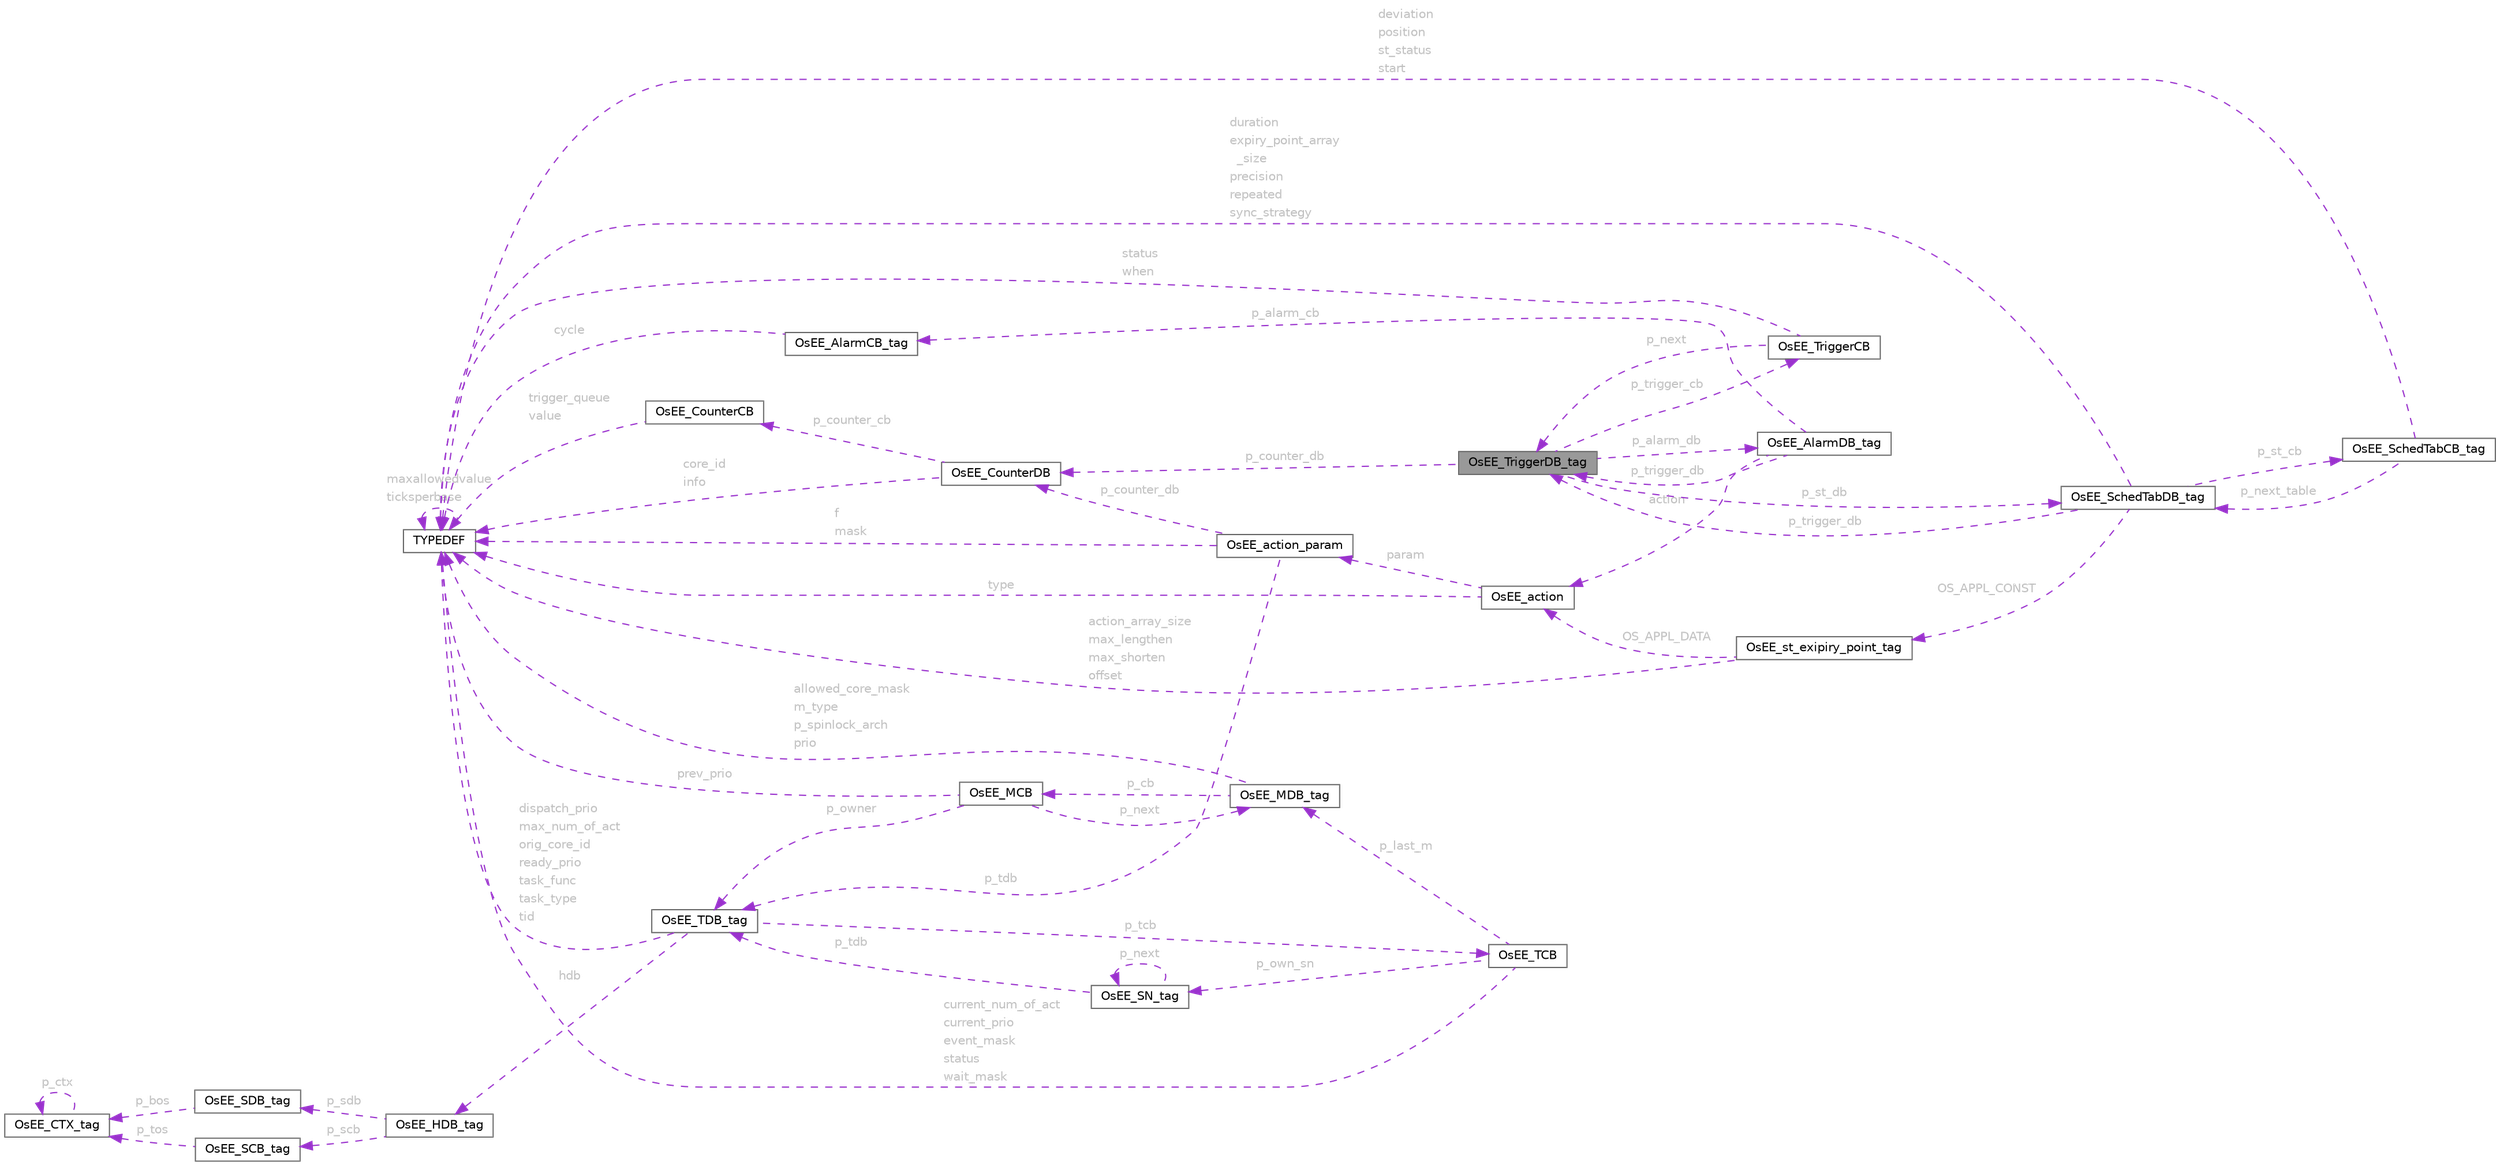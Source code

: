 digraph "OsEE_TriggerDB_tag"
{
 // LATEX_PDF_SIZE
  bgcolor="transparent";
  edge [fontname=Helvetica,fontsize=10,labelfontname=Helvetica,labelfontsize=10];
  node [fontname=Helvetica,fontsize=10,shape=box,height=0.2,width=0.4];
  rankdir="LR";
  Node1 [id="Node000001",label="OsEE_TriggerDB_tag",height=0.2,width=0.4,color="gray40", fillcolor="grey60", style="filled", fontcolor="black",tooltip="Trigger Descriptor Block is the elemnt containing the information of Alarms and Schedule Tables."];
  Node2 -> Node1 [id="edge46_Node000001_Node000002",dir="back",color="darkorchid3",style="dashed",tooltip=" ",label=<<TABLE CELLBORDER="0" BORDER="0"><TR><TD VALIGN="top" ALIGN="LEFT" CELLPADDING="1" CELLSPACING="0">p_trigger_cb</TD></TR>
</TABLE>> ,fontcolor="grey" ];
  Node2 [id="Node000002",label="OsEE_TriggerCB",height=0.2,width=0.4,color="gray40", fillcolor="white", style="filled",URL="$structOsEE__TriggerCB.html",tooltip="The Trigger Countrol Block is the element in the trigger queue that records when the next trigger is ..."];
  Node1 -> Node2 [id="edge47_Node000002_Node000001",dir="back",color="darkorchid3",style="dashed",tooltip=" ",label=<<TABLE CELLBORDER="0" BORDER="0"><TR><TD VALIGN="top" ALIGN="LEFT" CELLPADDING="1" CELLSPACING="0">p_next</TD></TR>
</TABLE>> ,fontcolor="grey" ];
  Node3 -> Node2 [id="edge48_Node000002_Node000003",dir="back",color="darkorchid3",style="dashed",tooltip=" ",label=<<TABLE CELLBORDER="0" BORDER="0"><TR><TD VALIGN="top" ALIGN="LEFT" CELLPADDING="1" CELLSPACING="0">status</TD></TR>
<TR><TD VALIGN="top" ALIGN="LEFT" CELLPADDING="1" CELLSPACING="0">when</TD></TR>
</TABLE>> ,fontcolor="grey" ];
  Node3 [id="Node000003",label="TYPEDEF",height=0.2,width=0.4,color="gray40", fillcolor="white", style="filled",URL="$structTYPEDEF.html",tooltip="The AlarmBaseType stores information about a counter."];
  Node3 -> Node3 [id="edge49_Node000003_Node000003",dir="back",color="darkorchid3",style="dashed",tooltip=" ",label=<<TABLE CELLBORDER="0" BORDER="0"><TR><TD VALIGN="top" ALIGN="LEFT" CELLPADDING="1" CELLSPACING="0">maxallowedvalue</TD></TR>
<TR><TD VALIGN="top" ALIGN="LEFT" CELLPADDING="1" CELLSPACING="0">ticksperbase</TD></TR>
</TABLE>> ,fontcolor="grey" ];
  Node4 -> Node1 [id="edge50_Node000001_Node000004",dir="back",color="darkorchid3",style="dashed",tooltip=" ",label=<<TABLE CELLBORDER="0" BORDER="0"><TR><TD VALIGN="top" ALIGN="LEFT" CELLPADDING="1" CELLSPACING="0">p_counter_db</TD></TR>
</TABLE>> ,fontcolor="grey" ];
  Node4 [id="Node000004",label="OsEE_CounterDB",height=0.2,width=0.4,color="gray40", fillcolor="white", style="filled",URL="$structOsEE__CounterDB.html",tooltip="Counter descriptor block."];
  Node5 -> Node4 [id="edge51_Node000004_Node000005",dir="back",color="darkorchid3",style="dashed",tooltip=" ",label=<<TABLE CELLBORDER="0" BORDER="0"><TR><TD VALIGN="top" ALIGN="LEFT" CELLPADDING="1" CELLSPACING="0">p_counter_cb</TD></TR>
</TABLE>> ,fontcolor="grey" ];
  Node5 [id="Node000005",label="OsEE_CounterCB",height=0.2,width=0.4,color="gray40", fillcolor="white", style="filled",URL="$structOsEE__CounterCB.html",tooltip="Counter Control Block."];
  Node3 -> Node5 [id="edge52_Node000005_Node000003",dir="back",color="darkorchid3",style="dashed",tooltip=" ",label=<<TABLE CELLBORDER="0" BORDER="0"><TR><TD VALIGN="top" ALIGN="LEFT" CELLPADDING="1" CELLSPACING="0">trigger_queue</TD></TR>
<TR><TD VALIGN="top" ALIGN="LEFT" CELLPADDING="1" CELLSPACING="0">value</TD></TR>
</TABLE>> ,fontcolor="grey" ];
  Node3 -> Node4 [id="edge53_Node000004_Node000003",dir="back",color="darkorchid3",style="dashed",tooltip=" ",label=<<TABLE CELLBORDER="0" BORDER="0"><TR><TD VALIGN="top" ALIGN="LEFT" CELLPADDING="1" CELLSPACING="0">core_id</TD></TR>
<TR><TD VALIGN="top" ALIGN="LEFT" CELLPADDING="1" CELLSPACING="0">info</TD></TR>
</TABLE>> ,fontcolor="grey" ];
  Node6 -> Node1 [id="edge54_Node000001_Node000006",dir="back",color="darkorchid3",style="dashed",tooltip=" ",label=<<TABLE CELLBORDER="0" BORDER="0"><TR><TD VALIGN="top" ALIGN="LEFT" CELLPADDING="1" CELLSPACING="0">p_alarm_db</TD></TR>
</TABLE>> ,fontcolor="grey" ];
  Node6 [id="Node000006",label="OsEE_AlarmDB_tag",height=0.2,width=0.4,color="gray40", fillcolor="white", style="filled",URL="$structOsEE__AlarmDB__tag.html",tooltip="Alarm descriptor block."];
  Node7 -> Node6 [id="edge55_Node000006_Node000007",dir="back",color="darkorchid3",style="dashed",tooltip=" ",label=<<TABLE CELLBORDER="0" BORDER="0"><TR><TD VALIGN="top" ALIGN="LEFT" CELLPADDING="1" CELLSPACING="0">p_alarm_cb</TD></TR>
</TABLE>> ,fontcolor="grey" ];
  Node7 [id="Node000007",label="OsEE_AlarmCB_tag",height=0.2,width=0.4,color="gray40", fillcolor="white", style="filled",URL="$structOsEE__AlarmCB__tag.html",tooltip="Alarm Control Block."];
  Node3 -> Node7 [id="edge56_Node000007_Node000003",dir="back",color="darkorchid3",style="dashed",tooltip=" ",label=<<TABLE CELLBORDER="0" BORDER="0"><TR><TD VALIGN="top" ALIGN="LEFT" CELLPADDING="1" CELLSPACING="0">cycle</TD></TR>
</TABLE>> ,fontcolor="grey" ];
  Node1 -> Node6 [id="edge57_Node000006_Node000001",dir="back",color="darkorchid3",style="dashed",tooltip=" ",label=<<TABLE CELLBORDER="0" BORDER="0"><TR><TD VALIGN="top" ALIGN="LEFT" CELLPADDING="1" CELLSPACING="0">p_trigger_db</TD></TR>
</TABLE>> ,fontcolor="grey" ];
  Node8 -> Node6 [id="edge58_Node000006_Node000008",dir="back",color="darkorchid3",style="dashed",tooltip=" ",label=<<TABLE CELLBORDER="0" BORDER="0"><TR><TD VALIGN="top" ALIGN="LEFT" CELLPADDING="1" CELLSPACING="0">action</TD></TR>
</TABLE>> ,fontcolor="grey" ];
  Node8 [id="Node000008",label="OsEE_action",height=0.2,width=0.4,color="gray40", fillcolor="white", style="filled",URL="$structOsEE__action.html",tooltip="Notification data structure for Alarms and Schedule Tables."];
  Node9 -> Node8 [id="edge59_Node000008_Node000009",dir="back",color="darkorchid3",style="dashed",tooltip=" ",label=<<TABLE CELLBORDER="0" BORDER="0"><TR><TD VALIGN="top" ALIGN="LEFT" CELLPADDING="1" CELLSPACING="0">param</TD></TR>
</TABLE>> ,fontcolor="grey" ];
  Node9 [id="Node000009",label="OsEE_action_param",height=0.2,width=0.4,color="gray40", fillcolor="white", style="filled",URL="$structOsEE__action__param.html",tooltip="Parameters of an Alarm/Schedule Table expiration (function callback, task, event mask,..."];
  Node3 -> Node9 [id="edge60_Node000009_Node000003",dir="back",color="darkorchid3",style="dashed",tooltip=" ",label=<<TABLE CELLBORDER="0" BORDER="0"><TR><TD VALIGN="top" ALIGN="LEFT" CELLPADDING="1" CELLSPACING="0">f</TD></TR>
<TR><TD VALIGN="top" ALIGN="LEFT" CELLPADDING="1" CELLSPACING="0">mask</TD></TR>
</TABLE>> ,fontcolor="grey" ];
  Node10 -> Node9 [id="edge61_Node000009_Node000010",dir="back",color="darkorchid3",style="dashed",tooltip=" ",label=<<TABLE CELLBORDER="0" BORDER="0"><TR><TD VALIGN="top" ALIGN="LEFT" CELLPADDING="1" CELLSPACING="0">p_tdb</TD></TR>
</TABLE>> ,fontcolor="grey" ];
  Node10 [id="Node000010",label="OsEE_TDB_tag",height=0.2,width=0.4,color="gray40", fillcolor="white", style="filled",URL="$structOsEE__TDB__tag.html",tooltip="The Task Descriptor Block."];
  Node11 -> Node10 [id="edge62_Node000010_Node000011",dir="back",color="darkorchid3",style="dashed",tooltip=" ",label=<<TABLE CELLBORDER="0" BORDER="0"><TR><TD VALIGN="top" ALIGN="LEFT" CELLPADDING="1" CELLSPACING="0">hdb</TD></TR>
</TABLE>> ,fontcolor="grey" ];
  Node11 [id="Node000011",label="OsEE_HDB_tag",height=0.2,width=0.4,color="gray40", fillcolor="white", style="filled",URL="$structOsEE__HDB__tag.html",tooltip="HAL (Task) Descriptor block."];
  Node12 -> Node11 [id="edge63_Node000011_Node000012",dir="back",color="darkorchid3",style="dashed",tooltip=" ",label=<<TABLE CELLBORDER="0" BORDER="0"><TR><TD VALIGN="top" ALIGN="LEFT" CELLPADDING="1" CELLSPACING="0">p_sdb</TD></TR>
</TABLE>> ,fontcolor="grey" ];
  Node12 [id="Node000012",label="OsEE_SDB_tag",height=0.2,width=0.4,color="gray40", fillcolor="white", style="filled",URL="$structOsEE__SDB__tag.html",tooltip="Stack Descriptor Block."];
  Node13 -> Node12 [id="edge64_Node000012_Node000013",dir="back",color="darkorchid3",style="dashed",tooltip=" ",label=<<TABLE CELLBORDER="0" BORDER="0"><TR><TD VALIGN="top" ALIGN="LEFT" CELLPADDING="1" CELLSPACING="0">p_bos</TD></TR>
</TABLE>> ,fontcolor="grey" ];
  Node13 [id="Node000013",label="OsEE_CTX_tag",height=0.2,width=0.4,color="gray40", fillcolor="white", style="filled",URL="$structOsEE__CTX__tag.html",tooltip="Context block, storing register values."];
  Node13 -> Node13 [id="edge65_Node000013_Node000013",dir="back",color="darkorchid3",style="dashed",tooltip=" ",label=<<TABLE CELLBORDER="0" BORDER="0"><TR><TD VALIGN="top" ALIGN="LEFT" CELLPADDING="1" CELLSPACING="0">p_ctx</TD></TR>
</TABLE>> ,fontcolor="grey" ];
  Node14 -> Node11 [id="edge66_Node000011_Node000014",dir="back",color="darkorchid3",style="dashed",tooltip=" ",label=<<TABLE CELLBORDER="0" BORDER="0"><TR><TD VALIGN="top" ALIGN="LEFT" CELLPADDING="1" CELLSPACING="0">p_scb</TD></TR>
</TABLE>> ,fontcolor="grey" ];
  Node14 [id="Node000014",label="OsEE_SCB_tag",height=0.2,width=0.4,color="gray40", fillcolor="white", style="filled",URL="$structOsEE__SCB__tag.html",tooltip="Stack Control Block: contains runtime information about the stack."];
  Node13 -> Node14 [id="edge67_Node000014_Node000013",dir="back",color="darkorchid3",style="dashed",tooltip=" ",label=<<TABLE CELLBORDER="0" BORDER="0"><TR><TD VALIGN="top" ALIGN="LEFT" CELLPADDING="1" CELLSPACING="0">p_tos</TD></TR>
</TABLE>> ,fontcolor="grey" ];
  Node15 -> Node10 [id="edge68_Node000010_Node000015",dir="back",color="darkorchid3",style="dashed",tooltip=" ",label=<<TABLE CELLBORDER="0" BORDER="0"><TR><TD VALIGN="top" ALIGN="LEFT" CELLPADDING="1" CELLSPACING="0">p_tcb</TD></TR>
</TABLE>> ,fontcolor="grey" ];
  Node15 [id="Node000015",label="OsEE_TCB",height=0.2,width=0.4,color="gray40", fillcolor="white", style="filled",URL="$structOsEE__TCB.html",tooltip="The Task Control Block."];
  Node3 -> Node15 [id="edge69_Node000015_Node000003",dir="back",color="darkorchid3",style="dashed",tooltip=" ",label=<<TABLE CELLBORDER="0" BORDER="0"><TR><TD VALIGN="top" ALIGN="LEFT" CELLPADDING="1" CELLSPACING="0">current_num_of_act</TD></TR>
<TR><TD VALIGN="top" ALIGN="LEFT" CELLPADDING="1" CELLSPACING="0">current_prio</TD></TR>
<TR><TD VALIGN="top" ALIGN="LEFT" CELLPADDING="1" CELLSPACING="0">event_mask</TD></TR>
<TR><TD VALIGN="top" ALIGN="LEFT" CELLPADDING="1" CELLSPACING="0">status</TD></TR>
<TR><TD VALIGN="top" ALIGN="LEFT" CELLPADDING="1" CELLSPACING="0">wait_mask</TD></TR>
</TABLE>> ,fontcolor="grey" ];
  Node16 -> Node15 [id="edge70_Node000015_Node000016",dir="back",color="darkorchid3",style="dashed",tooltip=" ",label=<<TABLE CELLBORDER="0" BORDER="0"><TR><TD VALIGN="top" ALIGN="LEFT" CELLPADDING="1" CELLSPACING="0">p_last_m</TD></TR>
</TABLE>> ,fontcolor="grey" ];
  Node16 [id="Node000016",label="OsEE_MDB_tag",height=0.2,width=0.4,color="gray40", fillcolor="white", style="filled",URL="$structOsEE__MDB__tag.html",tooltip="Mutual exclusion descriptor block."];
  Node17 -> Node16 [id="edge71_Node000016_Node000017",dir="back",color="darkorchid3",style="dashed",tooltip=" ",label=<<TABLE CELLBORDER="0" BORDER="0"><TR><TD VALIGN="top" ALIGN="LEFT" CELLPADDING="1" CELLSPACING="0">p_cb</TD></TR>
</TABLE>> ,fontcolor="grey" ];
  Node17 [id="Node000017",label="OsEE_MCB",height=0.2,width=0.4,color="gray40", fillcolor="white", style="filled",URL="$structOsEE__MCB.html",tooltip="Mutual exclusion control block."];
  Node16 -> Node17 [id="edge72_Node000017_Node000016",dir="back",color="darkorchid3",style="dashed",tooltip=" ",label=<<TABLE CELLBORDER="0" BORDER="0"><TR><TD VALIGN="top" ALIGN="LEFT" CELLPADDING="1" CELLSPACING="0">p_next</TD></TR>
</TABLE>> ,fontcolor="grey" ];
  Node3 -> Node17 [id="edge73_Node000017_Node000003",dir="back",color="darkorchid3",style="dashed",tooltip=" ",label=<<TABLE CELLBORDER="0" BORDER="0"><TR><TD VALIGN="top" ALIGN="LEFT" CELLPADDING="1" CELLSPACING="0">prev_prio</TD></TR>
</TABLE>> ,fontcolor="grey" ];
  Node10 -> Node17 [id="edge74_Node000017_Node000010",dir="back",color="darkorchid3",style="dashed",tooltip=" ",label=<<TABLE CELLBORDER="0" BORDER="0"><TR><TD VALIGN="top" ALIGN="LEFT" CELLPADDING="1" CELLSPACING="0">p_owner</TD></TR>
</TABLE>> ,fontcolor="grey" ];
  Node3 -> Node16 [id="edge75_Node000016_Node000003",dir="back",color="darkorchid3",style="dashed",tooltip=" ",label=<<TABLE CELLBORDER="0" BORDER="0"><TR><TD VALIGN="top" ALIGN="LEFT" CELLPADDING="1" CELLSPACING="0">allowed_core_mask</TD></TR>
<TR><TD VALIGN="top" ALIGN="LEFT" CELLPADDING="1" CELLSPACING="0">m_type</TD></TR>
<TR><TD VALIGN="top" ALIGN="LEFT" CELLPADDING="1" CELLSPACING="0">p_spinlock_arch</TD></TR>
<TR><TD VALIGN="top" ALIGN="LEFT" CELLPADDING="1" CELLSPACING="0">prio</TD></TR>
</TABLE>> ,fontcolor="grey" ];
  Node18 -> Node15 [id="edge76_Node000015_Node000018",dir="back",color="darkorchid3",style="dashed",tooltip=" ",label=<<TABLE CELLBORDER="0" BORDER="0"><TR><TD VALIGN="top" ALIGN="LEFT" CELLPADDING="1" CELLSPACING="0">p_own_sn</TD></TR>
</TABLE>> ,fontcolor="grey" ];
  Node18 [id="Node000018",label="OsEE_SN_tag",height=0.2,width=0.4,color="gray40", fillcolor="white", style="filled",URL="$structOsEE__SN__tag.html",tooltip="Scheduler node data structure."];
  Node18 -> Node18 [id="edge77_Node000018_Node000018",dir="back",color="darkorchid3",style="dashed",tooltip=" ",label=<<TABLE CELLBORDER="0" BORDER="0"><TR><TD VALIGN="top" ALIGN="LEFT" CELLPADDING="1" CELLSPACING="0">p_next</TD></TR>
</TABLE>> ,fontcolor="grey" ];
  Node10 -> Node18 [id="edge78_Node000018_Node000010",dir="back",color="darkorchid3",style="dashed",tooltip=" ",label=<<TABLE CELLBORDER="0" BORDER="0"><TR><TD VALIGN="top" ALIGN="LEFT" CELLPADDING="1" CELLSPACING="0">p_tdb</TD></TR>
</TABLE>> ,fontcolor="grey" ];
  Node3 -> Node10 [id="edge79_Node000010_Node000003",dir="back",color="darkorchid3",style="dashed",tooltip=" ",label=<<TABLE CELLBORDER="0" BORDER="0"><TR><TD VALIGN="top" ALIGN="LEFT" CELLPADDING="1" CELLSPACING="0">dispatch_prio</TD></TR>
<TR><TD VALIGN="top" ALIGN="LEFT" CELLPADDING="1" CELLSPACING="0">max_num_of_act</TD></TR>
<TR><TD VALIGN="top" ALIGN="LEFT" CELLPADDING="1" CELLSPACING="0">orig_core_id</TD></TR>
<TR><TD VALIGN="top" ALIGN="LEFT" CELLPADDING="1" CELLSPACING="0">ready_prio</TD></TR>
<TR><TD VALIGN="top" ALIGN="LEFT" CELLPADDING="1" CELLSPACING="0">task_func</TD></TR>
<TR><TD VALIGN="top" ALIGN="LEFT" CELLPADDING="1" CELLSPACING="0">task_type</TD></TR>
<TR><TD VALIGN="top" ALIGN="LEFT" CELLPADDING="1" CELLSPACING="0">tid</TD></TR>
</TABLE>> ,fontcolor="grey" ];
  Node4 -> Node9 [id="edge80_Node000009_Node000004",dir="back",color="darkorchid3",style="dashed",tooltip=" ",label=<<TABLE CELLBORDER="0" BORDER="0"><TR><TD VALIGN="top" ALIGN="LEFT" CELLPADDING="1" CELLSPACING="0">p_counter_db</TD></TR>
</TABLE>> ,fontcolor="grey" ];
  Node3 -> Node8 [id="edge81_Node000008_Node000003",dir="back",color="darkorchid3",style="dashed",tooltip=" ",label=<<TABLE CELLBORDER="0" BORDER="0"><TR><TD VALIGN="top" ALIGN="LEFT" CELLPADDING="1" CELLSPACING="0">type</TD></TR>
</TABLE>> ,fontcolor="grey" ];
  Node19 -> Node1 [id="edge82_Node000001_Node000019",dir="back",color="darkorchid3",style="dashed",tooltip=" ",label=<<TABLE CELLBORDER="0" BORDER="0"><TR><TD VALIGN="top" ALIGN="LEFT" CELLPADDING="1" CELLSPACING="0">p_st_db</TD></TR>
</TABLE>> ,fontcolor="grey" ];
  Node19 [id="Node000019",label="OsEE_SchedTabDB_tag",height=0.2,width=0.4,color="gray40", fillcolor="white", style="filled",URL="$structOsEE__SchedTabDB__tag.html",tooltip="This is the data structure used to describe the constant part of a schedule table."];
  Node20 -> Node19 [id="edge83_Node000019_Node000020",dir="back",color="darkorchid3",style="dashed",tooltip=" ",label=<<TABLE CELLBORDER="0" BORDER="0"><TR><TD VALIGN="top" ALIGN="LEFT" CELLPADDING="1" CELLSPACING="0">p_st_cb</TD></TR>
</TABLE>> ,fontcolor="grey" ];
  Node20 [id="Node000020",label="OsEE_SchedTabCB_tag",height=0.2,width=0.4,color="gray40", fillcolor="white", style="filled",URL="$structOsEE__SchedTabCB__tag.html",tooltip="Data structure to store RAM informations needed by schedule tables."];
  Node19 -> Node20 [id="edge84_Node000020_Node000019",dir="back",color="darkorchid3",style="dashed",tooltip=" ",label=<<TABLE CELLBORDER="0" BORDER="0"><TR><TD VALIGN="top" ALIGN="LEFT" CELLPADDING="1" CELLSPACING="0">p_next_table</TD></TR>
</TABLE>> ,fontcolor="grey" ];
  Node3 -> Node20 [id="edge85_Node000020_Node000003",dir="back",color="darkorchid3",style="dashed",tooltip=" ",label=<<TABLE CELLBORDER="0" BORDER="0"><TR><TD VALIGN="top" ALIGN="LEFT" CELLPADDING="1" CELLSPACING="0">deviation</TD></TR>
<TR><TD VALIGN="top" ALIGN="LEFT" CELLPADDING="1" CELLSPACING="0">position</TD></TR>
<TR><TD VALIGN="top" ALIGN="LEFT" CELLPADDING="1" CELLSPACING="0">st_status</TD></TR>
<TR><TD VALIGN="top" ALIGN="LEFT" CELLPADDING="1" CELLSPACING="0">start</TD></TR>
</TABLE>> ,fontcolor="grey" ];
  Node1 -> Node19 [id="edge86_Node000019_Node000001",dir="back",color="darkorchid3",style="dashed",tooltip=" ",label=<<TABLE CELLBORDER="0" BORDER="0"><TR><TD VALIGN="top" ALIGN="LEFT" CELLPADDING="1" CELLSPACING="0">p_trigger_db</TD></TR>
</TABLE>> ,fontcolor="grey" ];
  Node21 -> Node19 [id="edge87_Node000019_Node000021",dir="back",color="darkorchid3",style="dashed",tooltip=" ",label=<<TABLE CELLBORDER="0" BORDER="0"><TR><TD VALIGN="top" ALIGN="LEFT" CELLPADDING="1" CELLSPACING="0">OS_APPL_CONST</TD></TR>
</TABLE>> ,fontcolor="grey" ];
  Node21 [id="Node000021",label="OsEE_st_exipiry_point_tag",height=0.2,width=0.4,color="gray40", fillcolor="white", style="filled",URL="$structOsEE__st__exipiry__point__tag.html",tooltip="Structures that hold the information related to an expiry point."];
  Node3 -> Node21 [id="edge88_Node000021_Node000003",dir="back",color="darkorchid3",style="dashed",tooltip=" ",label=<<TABLE CELLBORDER="0" BORDER="0"><TR><TD VALIGN="top" ALIGN="LEFT" CELLPADDING="1" CELLSPACING="0">action_array_size</TD></TR>
<TR><TD VALIGN="top" ALIGN="LEFT" CELLPADDING="1" CELLSPACING="0">max_lengthen</TD></TR>
<TR><TD VALIGN="top" ALIGN="LEFT" CELLPADDING="1" CELLSPACING="0">max_shorten</TD></TR>
<TR><TD VALIGN="top" ALIGN="LEFT" CELLPADDING="1" CELLSPACING="0">offset</TD></TR>
</TABLE>> ,fontcolor="grey" ];
  Node8 -> Node21 [id="edge89_Node000021_Node000008",dir="back",color="darkorchid3",style="dashed",tooltip=" ",label=<<TABLE CELLBORDER="0" BORDER="0"><TR><TD VALIGN="top" ALIGN="LEFT" CELLPADDING="1" CELLSPACING="0">OS_APPL_DATA</TD></TR>
</TABLE>> ,fontcolor="grey" ];
  Node3 -> Node19 [id="edge90_Node000019_Node000003",dir="back",color="darkorchid3",style="dashed",tooltip=" ",label=<<TABLE CELLBORDER="0" BORDER="0"><TR><TD VALIGN="top" ALIGN="LEFT" CELLPADDING="1" CELLSPACING="0">duration</TD></TR>
<TR><TD VALIGN="top" ALIGN="LEFT" CELLPADDING="1" CELLSPACING="0">expiry_point_array</TD></TR>
<TR><TD VALIGN="top" ALIGN="LEFT" CELLPADDING="1" CELLSPACING="0">&nbsp;&nbsp;_size</TD></TR>
<TR><TD VALIGN="top" ALIGN="LEFT" CELLPADDING="1" CELLSPACING="0">precision</TD></TR>
<TR><TD VALIGN="top" ALIGN="LEFT" CELLPADDING="1" CELLSPACING="0">repeated</TD></TR>
<TR><TD VALIGN="top" ALIGN="LEFT" CELLPADDING="1" CELLSPACING="0">sync_strategy</TD></TR>
</TABLE>> ,fontcolor="grey" ];
}
